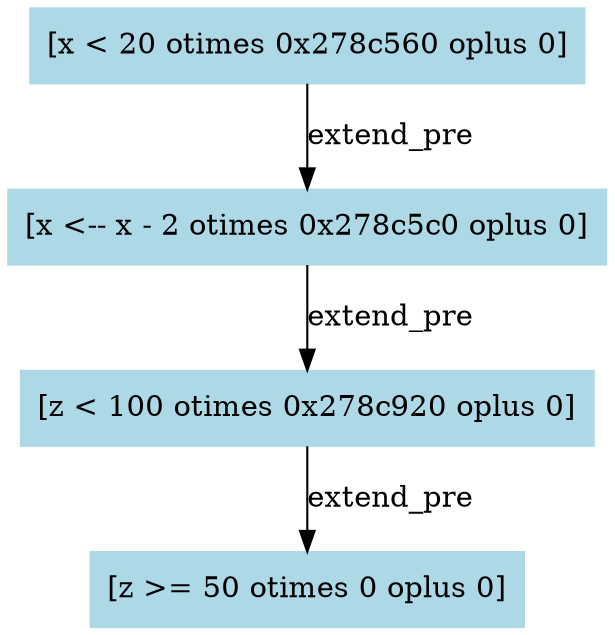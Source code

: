 digraph "[x := 20]" {
"0x278c500" [label="[x < 20 otimes 0x278c560 oplus 0]", color=lightblue,style=filled,shape=box]
"0x278c500" -> "0x278c560" [label=extend_pre,color=black]
"0x278c560" [label="[x <-- x - 2 otimes 0x278c5c0 oplus 0]", color=lightblue,style=filled,shape=box]
"0x278c560" -> "0x278c5c0" [label=extend_pre,color=black]
"0x278c5c0" [label="[z < 100 otimes 0x278c920 oplus 0]", color=lightblue,style=filled,shape=box]
"0x278c5c0" -> "0x278c920" [label=extend_pre,color=black]
"0x278c920" [label="[z >= 50 otimes 0 oplus 0]", color=lightblue,style=filled,shape=box]
}


